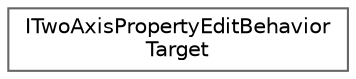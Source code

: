 digraph "Graphical Class Hierarchy"
{
 // INTERACTIVE_SVG=YES
 // LATEX_PDF_SIZE
  bgcolor="transparent";
  edge [fontname=Helvetica,fontsize=10,labelfontname=Helvetica,labelfontsize=10];
  node [fontname=Helvetica,fontsize=10,shape=box,height=0.2,width=0.4];
  rankdir="LR";
  Node0 [id="Node000000",label="ITwoAxisPropertyEditBehavior\lTarget",height=0.2,width=0.4,color="grey40", fillcolor="white", style="filled",URL="$d8/d28/classITwoAxisPropertyEditBehaviorTarget.html",tooltip="ITwoAxisPropertyEditBehaviorTarget allows tools to expose properties to drag-based property edit beha..."];
}
